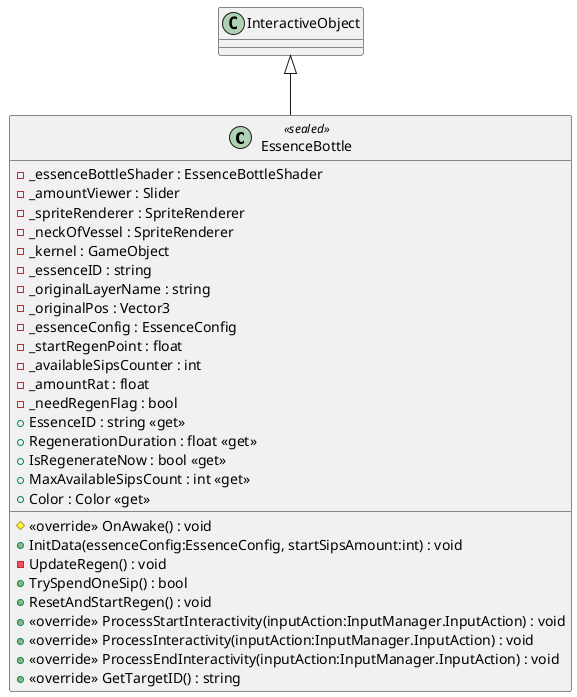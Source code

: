 @startuml
class EssenceBottle <<sealed>> {
    - _essenceBottleShader : EssenceBottleShader
    - _amountViewer : Slider
    - _spriteRenderer : SpriteRenderer
    - _neckOfVessel : SpriteRenderer
    - _kernel : GameObject
    - _essenceID : string
    - _originalLayerName : string
    - _originalPos : Vector3
    - _essenceConfig : EssenceConfig
    - _startRegenPoint : float
    - _availableSipsCounter : int
    - _amountRat : float
    - _needRegenFlag : bool
    + EssenceID : string <<get>>
    + RegenerationDuration : float <<get>>
    + IsRegenerateNow : bool <<get>>
    + MaxAvailableSipsCount : int <<get>>
    + Color : Color <<get>>
    # <<override>> OnAwake() : void
    + InitData(essenceConfig:EssenceConfig, startSipsAmount:int) : void
    - UpdateRegen() : void
    + TrySpendOneSip() : bool
    + ResetAndStartRegen() : void
    + <<override>> ProcessStartInteractivity(inputAction:InputManager.InputAction) : void
    + <<override>> ProcessInteractivity(inputAction:InputManager.InputAction) : void
    + <<override>> ProcessEndInteractivity(inputAction:InputManager.InputAction) : void
    + <<override>> GetTargetID() : string
}
InteractiveObject <|-- EssenceBottle
@enduml
